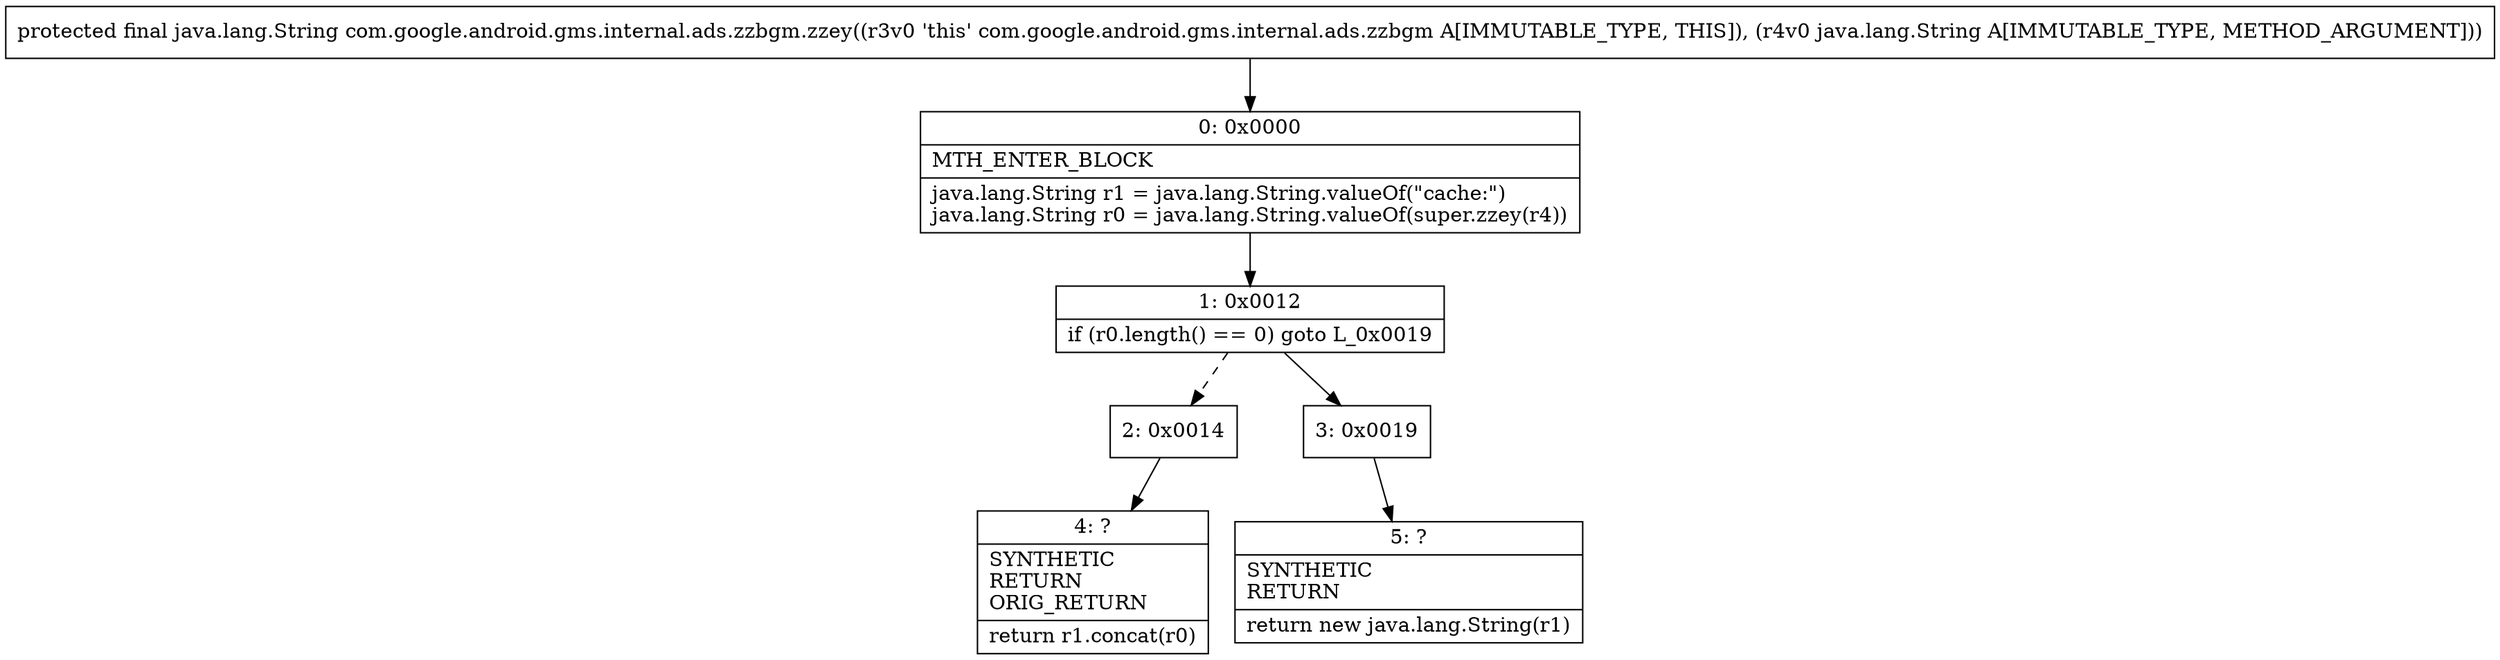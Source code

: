 digraph "CFG forcom.google.android.gms.internal.ads.zzbgm.zzey(Ljava\/lang\/String;)Ljava\/lang\/String;" {
Node_0 [shape=record,label="{0\:\ 0x0000|MTH_ENTER_BLOCK\l|java.lang.String r1 = java.lang.String.valueOf(\"cache:\")\ljava.lang.String r0 = java.lang.String.valueOf(super.zzey(r4))\l}"];
Node_1 [shape=record,label="{1\:\ 0x0012|if (r0.length() == 0) goto L_0x0019\l}"];
Node_2 [shape=record,label="{2\:\ 0x0014}"];
Node_3 [shape=record,label="{3\:\ 0x0019}"];
Node_4 [shape=record,label="{4\:\ ?|SYNTHETIC\lRETURN\lORIG_RETURN\l|return r1.concat(r0)\l}"];
Node_5 [shape=record,label="{5\:\ ?|SYNTHETIC\lRETURN\l|return new java.lang.String(r1)\l}"];
MethodNode[shape=record,label="{protected final java.lang.String com.google.android.gms.internal.ads.zzbgm.zzey((r3v0 'this' com.google.android.gms.internal.ads.zzbgm A[IMMUTABLE_TYPE, THIS]), (r4v0 java.lang.String A[IMMUTABLE_TYPE, METHOD_ARGUMENT])) }"];
MethodNode -> Node_0;
Node_0 -> Node_1;
Node_1 -> Node_2[style=dashed];
Node_1 -> Node_3;
Node_2 -> Node_4;
Node_3 -> Node_5;
}

